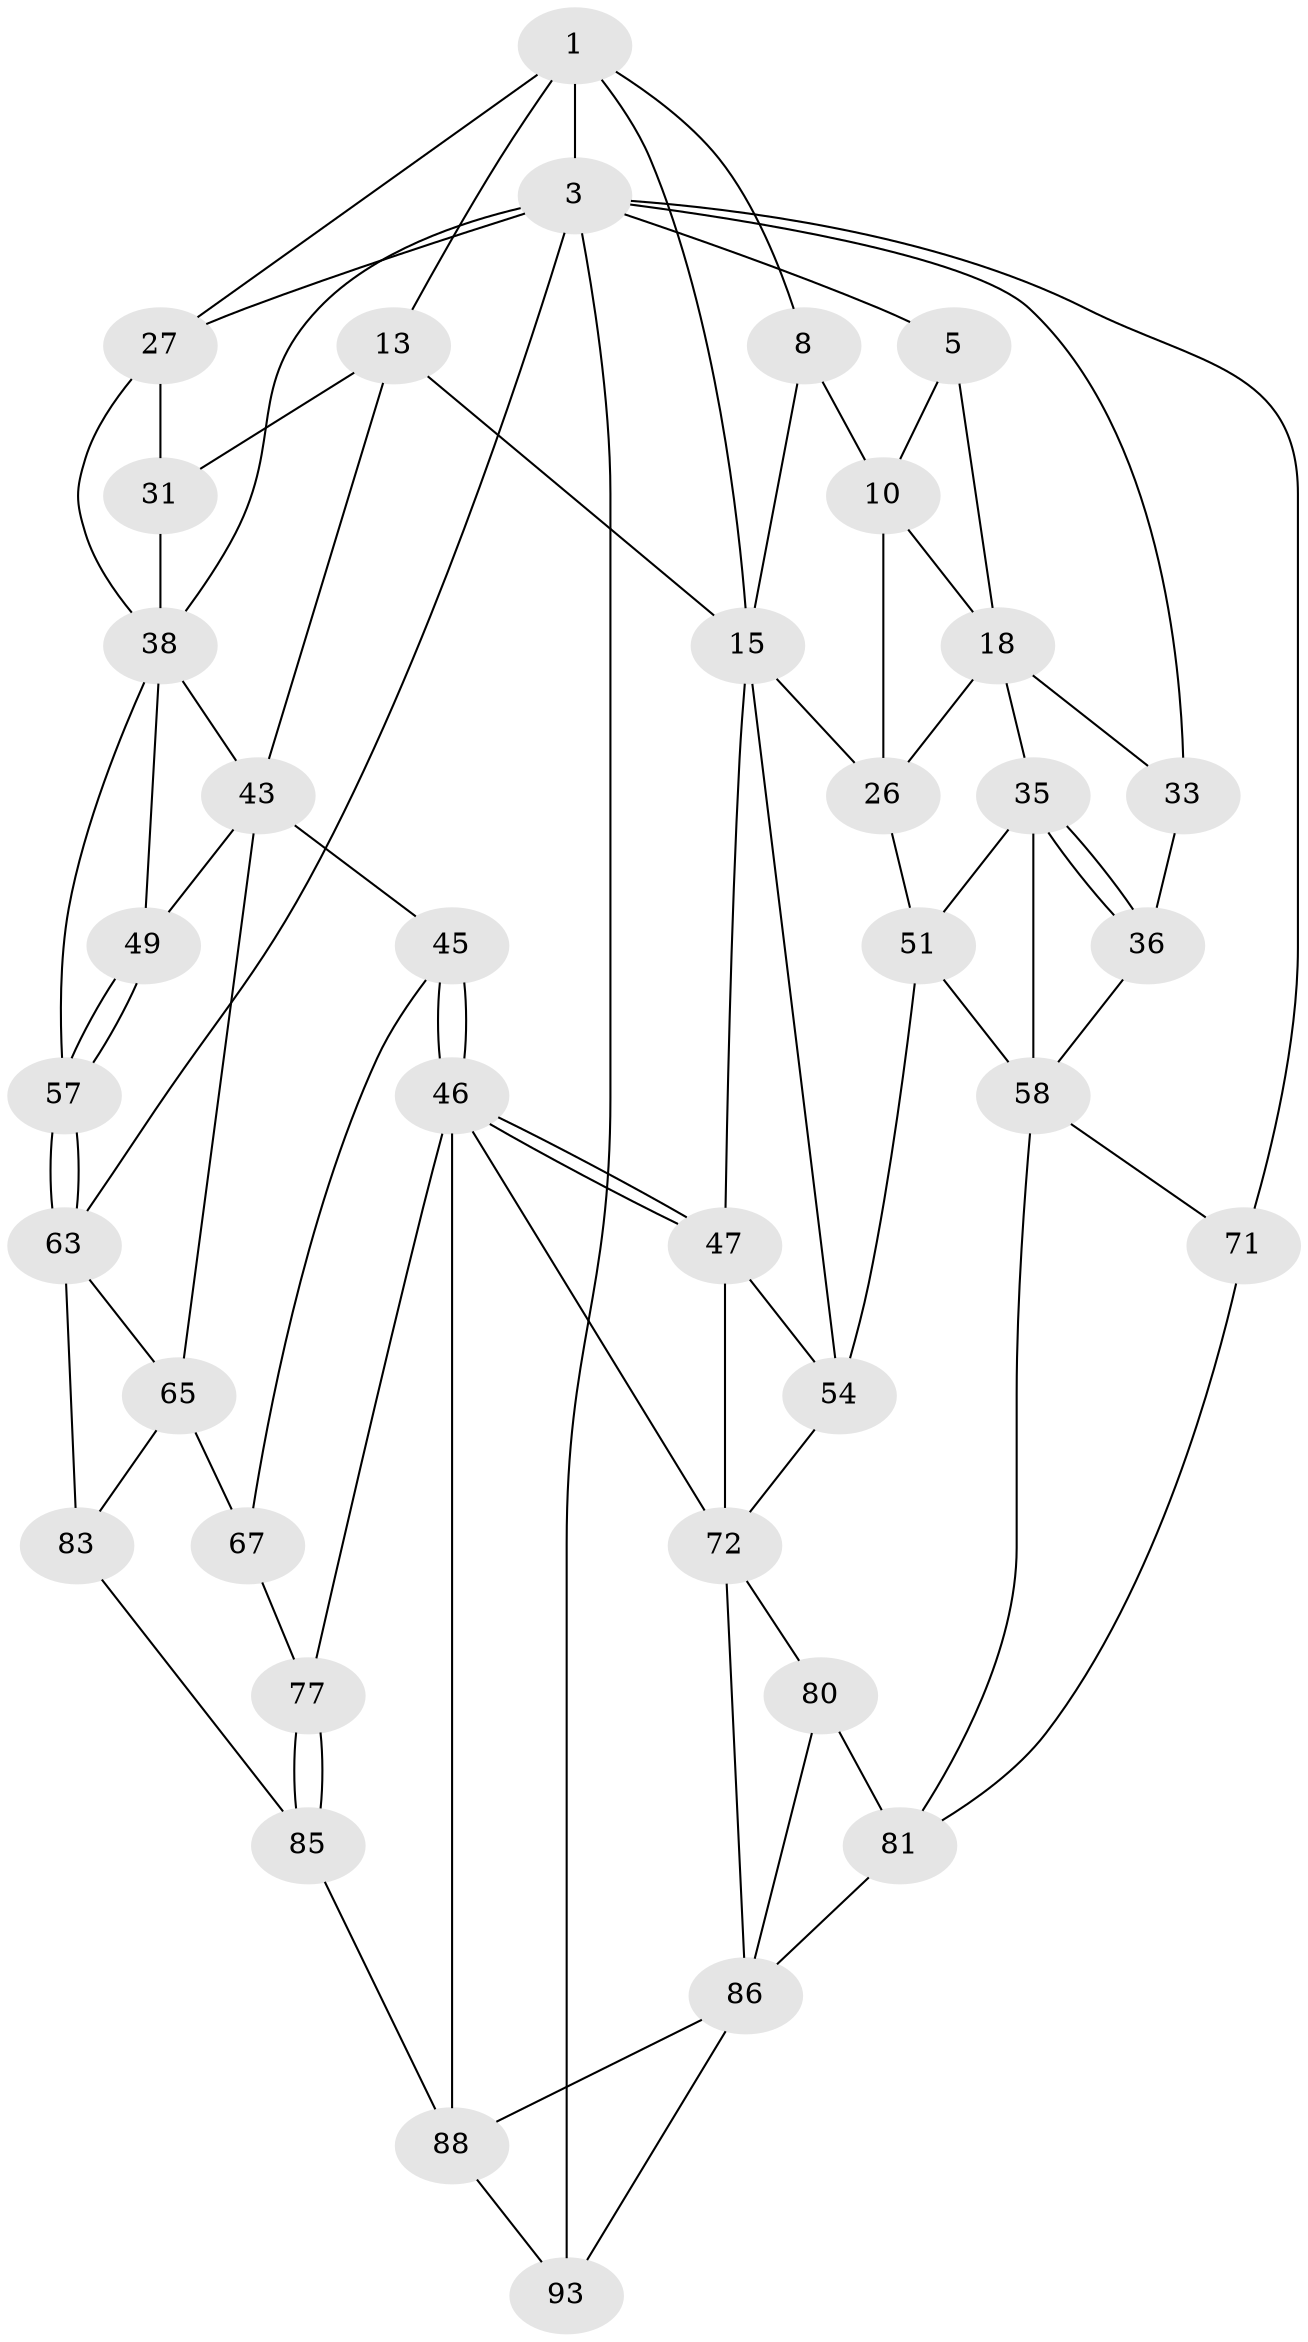 // original degree distribution, {3: 0.031914893617021274, 4: 0.2127659574468085, 6: 0.2127659574468085, 5: 0.5425531914893617}
// Generated by graph-tools (version 1.1) at 2025/21/03/04/25 18:21:08]
// undirected, 37 vertices, 80 edges
graph export_dot {
graph [start="1"]
  node [color=gray90,style=filled];
  1 [pos="+0.6748548088830283+0",super="+7+2"];
  3 [pos="+1+0",super="+4+29+68"];
  5 [pos="+0+0",super="+6+17"];
  8 [pos="+0.4797183352933939+0.16778832961608534",super="+9"];
  10 [pos="+0.29799524005118283+0.16841481370342934",super="+22+11"];
  13 [pos="+0.7801434940795834+0.28866527461386104",super="+14"];
  15 [pos="+0.6029499099776578+0.3294407471205195",super="+20"];
  18 [pos="+0.08726022742900377+0.2932138726028702",super="+19+23"];
  26 [pos="+0.34312996025588455+0.3865019180082594",super="+41"];
  27 [pos="+0.9703632433201217+0.21122176818457014",super="+28+30"];
  31 [pos="+0.848556242131124+0.34040950925254293",super="+32"];
  33 [pos="+0+0.35829280635871197"];
  35 [pos="+0.07252551143118773+0.46362975913282084",super="+53"];
  36 [pos="+0+0.38253648371092297"];
  38 [pos="+0.9501686478578613+0.44435825141973767",super="+48+39"];
  43 [pos="+0.6969543881494858+0.46583781254809603",super="+44"];
  45 [pos="+0.6682196366371267+0.5573929604561505"];
  46 [pos="+0.6270026280554337+0.5758272693051453",super="+74"];
  47 [pos="+0.49835576123580894+0.5094603838720014",super="+62"];
  49 [pos="+0.9075590674312355+0.5029097930981447"];
  51 [pos="+0.20169298277185577+0.5057599985469818",super="+52+56"];
  54 [pos="+0.3863811748149946+0.4323384566232636",super="+55"];
  57 [pos="+1+0.6110738283844619"];
  58 [pos="+0.045924257138600995+0.602401783925009",super="+59+61"];
  63 [pos="+1+0.6832396219328023",super="+64+69"];
  65 [pos="+0.8935494417559325+0.6316284482398576",super="+79+66"];
  67 [pos="+0.677023651366269+0.5669322160510504",super="+76"];
  71 [pos="+0+1"];
  72 [pos="+0.4311762708731618+0.6417985014684165",super="+73+75"];
  77 [pos="+0.7445254906450903+0.7464513269361303"];
  80 [pos="+0.3784927798687078+0.724727448328484"];
  81 [pos="+0.1680909634023116+0.768266002051841",super="+91"];
  83 [pos="+0.8921466423538759+0.7993103942630004",super="+84"];
  85 [pos="+0.8299932168212996+0.8239205705800353"];
  86 [pos="+0.471268296822579+0.8979908092507749",super="+87+89"];
  88 [pos="+0.6453394809864317+0.8390565760087991",super="+90"];
  93 [pos="+0.8688396207532346+1"];
  1 -- 8;
  1 -- 15;
  1 -- 3;
  1 -- 27;
  1 -- 13;
  3 -- 33;
  3 -- 5;
  3 -- 71 [weight=2];
  3 -- 27;
  3 -- 38;
  3 -- 93;
  3 -- 63;
  5 -- 18;
  5 -- 10;
  8 -- 10;
  8 -- 15;
  10 -- 26;
  10 -- 18 [weight=2];
  13 -- 43;
  13 -- 15;
  13 -- 31;
  15 -- 54;
  15 -- 26;
  15 -- 47;
  18 -- 33;
  18 -- 26;
  18 -- 35;
  26 -- 51;
  27 -- 38;
  27 -- 31;
  31 -- 38 [weight=2];
  33 -- 36;
  35 -- 36;
  35 -- 36;
  35 -- 51;
  35 -- 58;
  36 -- 58;
  38 -- 57;
  38 -- 49;
  38 -- 43;
  43 -- 65;
  43 -- 45;
  43 -- 49;
  45 -- 46;
  45 -- 46;
  45 -- 67;
  46 -- 47;
  46 -- 47;
  46 -- 88;
  46 -- 77;
  46 -- 72;
  47 -- 72;
  47 -- 54;
  49 -- 57;
  49 -- 57;
  51 -- 54;
  51 -- 58;
  54 -- 72;
  57 -- 63;
  57 -- 63;
  58 -- 71;
  58 -- 81;
  63 -- 65;
  63 -- 83 [weight=2];
  65 -- 67 [weight=2];
  65 -- 83;
  67 -- 77;
  71 -- 81;
  72 -- 80;
  72 -- 86;
  77 -- 85;
  77 -- 85;
  80 -- 81;
  80 -- 86;
  81 -- 86 [weight=2];
  83 -- 85;
  85 -- 88;
  86 -- 88;
  86 -- 93;
  88 -- 93;
}

